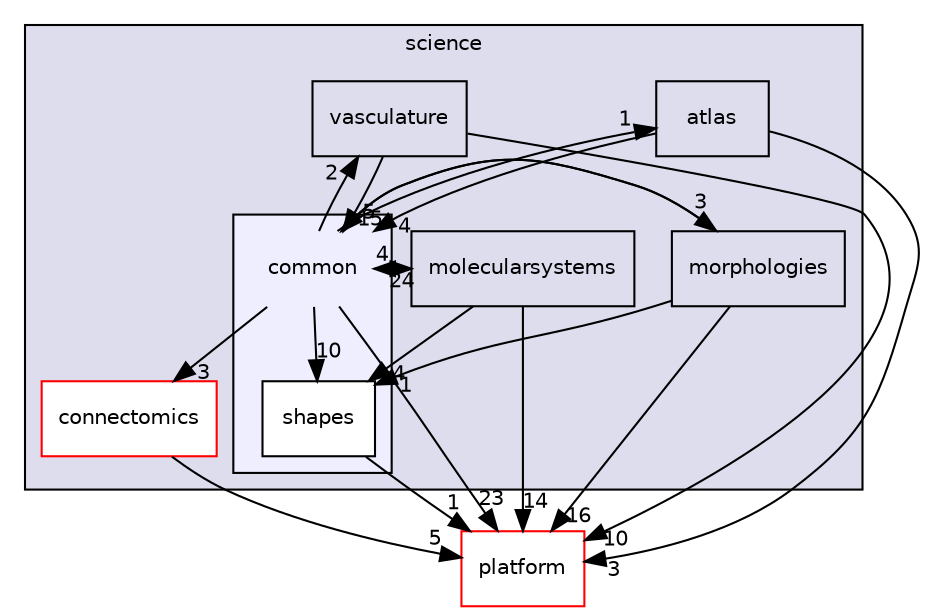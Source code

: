 digraph "bioexplorer/backend/science/common" {
  compound=true
  node [ fontsize="10", fontname="Helvetica"];
  edge [ labelfontsize="10", labelfontname="Helvetica"];
  subgraph clusterdir_14d627cccd023aaf4f18eaf1359097e2 {
    graph [ bgcolor="#ddddee", pencolor="black", label="science" fontname="Helvetica", fontsize="10", URL="dir_14d627cccd023aaf4f18eaf1359097e2.html"]
  dir_13b993dc952a68eedc739b9f16aeee83 [shape=box label="molecularsystems" URL="dir_13b993dc952a68eedc739b9f16aeee83.html"];
  dir_5758778dfd663ff3332a3b8d1af8a2db [shape=box label="vasculature" URL="dir_5758778dfd663ff3332a3b8d1af8a2db.html"];
  dir_98cf319380d5aa60df08e1dfcafaa4d5 [shape=box label="atlas" URL="dir_98cf319380d5aa60df08e1dfcafaa4d5.html"];
  dir_ac510bb85938e3edc94804e9730a0cfc [shape=box label="morphologies" URL="dir_ac510bb85938e3edc94804e9730a0cfc.html"];
  dir_facbdce5043c3807997b3ff6b2f121e6 [shape=box label="connectomics" fillcolor="white" style="filled" color="red" URL="dir_facbdce5043c3807997b3ff6b2f121e6.html"];
  subgraph clusterdir_5e35986c19ea419782b8bbaa2dbf7d22 {
    graph [ bgcolor="#eeeeff", pencolor="black", label="" URL="dir_5e35986c19ea419782b8bbaa2dbf7d22.html"];
    dir_5e35986c19ea419782b8bbaa2dbf7d22 [shape=plaintext label="common"];
  dir_ad6a2da09d317bf60db972e00ae3614e [shape=box label="shapes" fillcolor="white" style="filled" URL="dir_ad6a2da09d317bf60db972e00ae3614e.html"];
  }
  }
  dir_c5a52a81292cf9a5167198f4f346d6d9 [shape=box label="platform" fillcolor="white" style="filled" color="red" URL="dir_c5a52a81292cf9a5167198f4f346d6d9.html"];
  dir_98cf319380d5aa60df08e1dfcafaa4d5->dir_5e35986c19ea419782b8bbaa2dbf7d22 [headlabel="4", labeldistance=1.5 headhref="dir_000041_000042.html"];
  dir_98cf319380d5aa60df08e1dfcafaa4d5->dir_c5a52a81292cf9a5167198f4f346d6d9 [headlabel="3", labeldistance=1.5 headhref="dir_000041_000058.html"];
  dir_5758778dfd663ff3332a3b8d1af8a2db->dir_5e35986c19ea419782b8bbaa2dbf7d22 [headlabel="5", labeldistance=1.5 headhref="dir_000054_000042.html"];
  dir_5758778dfd663ff3332a3b8d1af8a2db->dir_c5a52a81292cf9a5167198f4f346d6d9 [headlabel="10", labeldistance=1.5 headhref="dir_000054_000058.html"];
  dir_facbdce5043c3807997b3ff6b2f121e6->dir_c5a52a81292cf9a5167198f4f346d6d9 [headlabel="5", labeldistance=1.5 headhref="dir_000044_000058.html"];
  dir_ad6a2da09d317bf60db972e00ae3614e->dir_c5a52a81292cf9a5167198f4f346d6d9 [headlabel="1", labeldistance=1.5 headhref="dir_000043_000058.html"];
  dir_5e35986c19ea419782b8bbaa2dbf7d22->dir_13b993dc952a68eedc739b9f16aeee83 [headlabel="4", labeldistance=1.5 headhref="dir_000042_000052.html"];
  dir_5e35986c19ea419782b8bbaa2dbf7d22->dir_5758778dfd663ff3332a3b8d1af8a2db [headlabel="2", labeldistance=1.5 headhref="dir_000042_000054.html"];
  dir_5e35986c19ea419782b8bbaa2dbf7d22->dir_98cf319380d5aa60df08e1dfcafaa4d5 [headlabel="1", labeldistance=1.5 headhref="dir_000042_000041.html"];
  dir_5e35986c19ea419782b8bbaa2dbf7d22->dir_ac510bb85938e3edc94804e9730a0cfc [headlabel="3", labeldistance=1.5 headhref="dir_000042_000053.html"];
  dir_5e35986c19ea419782b8bbaa2dbf7d22->dir_ad6a2da09d317bf60db972e00ae3614e [headlabel="10", labeldistance=1.5 headhref="dir_000042_000043.html"];
  dir_5e35986c19ea419782b8bbaa2dbf7d22->dir_c5a52a81292cf9a5167198f4f346d6d9 [headlabel="23", labeldistance=1.5 headhref="dir_000042_000058.html"];
  dir_5e35986c19ea419782b8bbaa2dbf7d22->dir_facbdce5043c3807997b3ff6b2f121e6 [headlabel="3", labeldistance=1.5 headhref="dir_000042_000044.html"];
  dir_ac510bb85938e3edc94804e9730a0cfc->dir_5e35986c19ea419782b8bbaa2dbf7d22 [headlabel="15", labeldistance=1.5 headhref="dir_000053_000042.html"];
  dir_ac510bb85938e3edc94804e9730a0cfc->dir_ad6a2da09d317bf60db972e00ae3614e [headlabel="1", labeldistance=1.5 headhref="dir_000053_000043.html"];
  dir_ac510bb85938e3edc94804e9730a0cfc->dir_c5a52a81292cf9a5167198f4f346d6d9 [headlabel="16", labeldistance=1.5 headhref="dir_000053_000058.html"];
  dir_13b993dc952a68eedc739b9f16aeee83->dir_5e35986c19ea419782b8bbaa2dbf7d22 [headlabel="24", labeldistance=1.5 headhref="dir_000052_000042.html"];
  dir_13b993dc952a68eedc739b9f16aeee83->dir_ad6a2da09d317bf60db972e00ae3614e [headlabel="4", labeldistance=1.5 headhref="dir_000052_000043.html"];
  dir_13b993dc952a68eedc739b9f16aeee83->dir_c5a52a81292cf9a5167198f4f346d6d9 [headlabel="14", labeldistance=1.5 headhref="dir_000052_000058.html"];
}
